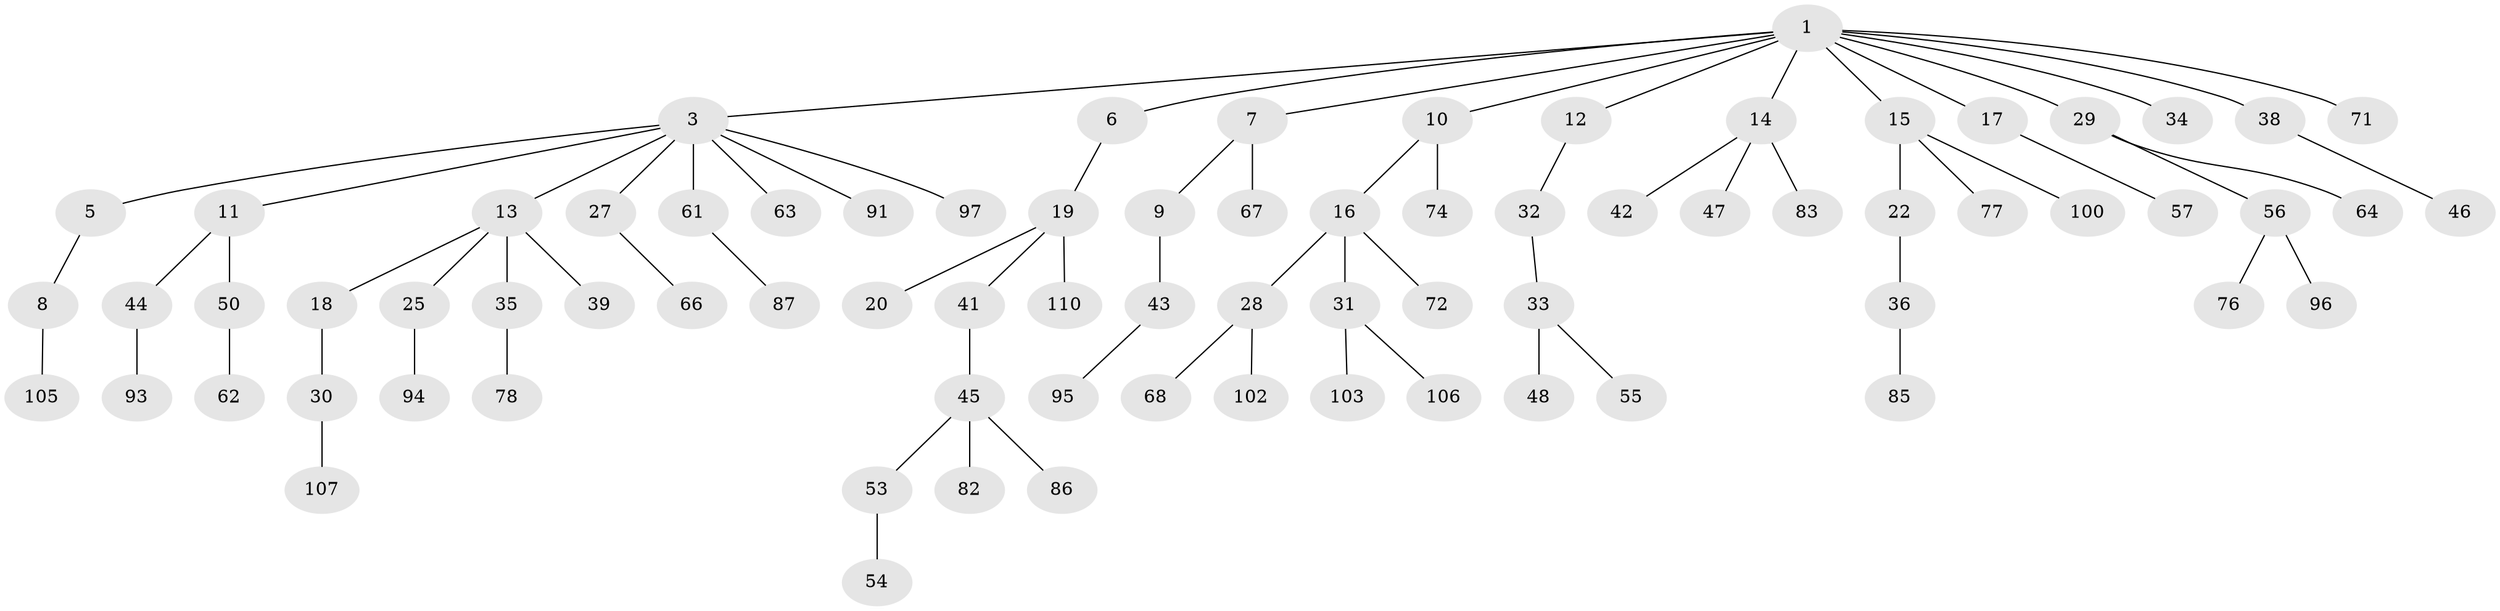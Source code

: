 // original degree distribution, {7: 0.02727272727272727, 4: 0.07272727272727272, 2: 0.21818181818181817, 3: 0.19090909090909092, 1: 0.4909090909090909}
// Generated by graph-tools (version 1.1) at 2025/19/03/04/25 18:19:18]
// undirected, 77 vertices, 76 edges
graph export_dot {
graph [start="1"]
  node [color=gray90,style=filled];
  1 [super="+2"];
  3 [super="+4"];
  5;
  6;
  7;
  8;
  9 [super="+24+101+37"];
  10;
  11;
  12;
  13 [super="+23"];
  14 [super="+51+21"];
  15;
  16;
  17 [super="+26"];
  18 [super="+89"];
  19 [super="+40"];
  20;
  22 [super="+98"];
  25;
  27 [super="+65"];
  28 [super="+49"];
  29;
  30 [super="+69"];
  31;
  32;
  33;
  34;
  35;
  36;
  38 [super="+75"];
  39 [super="+70"];
  41;
  42 [super="+109+73"];
  43;
  44 [super="+60"];
  45;
  46;
  47 [super="+59+92"];
  48 [super="+58"];
  50;
  53;
  54 [super="+79"];
  55;
  56;
  57;
  61;
  62;
  63;
  64;
  66;
  67;
  68 [super="+80"];
  71;
  72;
  74 [super="+99"];
  76;
  77 [super="+81"];
  78;
  82;
  83;
  85;
  86;
  87;
  91;
  93;
  94;
  95;
  96;
  97;
  100;
  102;
  103;
  105 [super="+108"];
  106;
  107;
  110;
  1 -- 6;
  1 -- 7;
  1 -- 14;
  1 -- 15;
  1 -- 17;
  1 -- 71;
  1 -- 34;
  1 -- 3;
  1 -- 38;
  1 -- 10;
  1 -- 12;
  1 -- 29;
  3 -- 5;
  3 -- 61;
  3 -- 97;
  3 -- 11;
  3 -- 27;
  3 -- 91;
  3 -- 13;
  3 -- 63;
  5 -- 8;
  6 -- 19;
  7 -- 9;
  7 -- 67;
  8 -- 105;
  9 -- 43;
  10 -- 16;
  10 -- 74;
  11 -- 44;
  11 -- 50;
  12 -- 32;
  13 -- 18;
  13 -- 25;
  13 -- 35;
  13 -- 39;
  14 -- 47;
  14 -- 83;
  14 -- 42;
  15 -- 22;
  15 -- 77;
  15 -- 100;
  16 -- 28;
  16 -- 31;
  16 -- 72;
  17 -- 57;
  18 -- 30;
  19 -- 20;
  19 -- 41;
  19 -- 110;
  22 -- 36;
  25 -- 94;
  27 -- 66;
  28 -- 102;
  28 -- 68;
  29 -- 56;
  29 -- 64;
  30 -- 107;
  31 -- 103;
  31 -- 106;
  32 -- 33;
  33 -- 48;
  33 -- 55;
  35 -- 78;
  36 -- 85;
  38 -- 46;
  41 -- 45;
  43 -- 95;
  44 -- 93;
  45 -- 53;
  45 -- 82;
  45 -- 86;
  50 -- 62;
  53 -- 54;
  56 -- 76;
  56 -- 96;
  61 -- 87;
}
